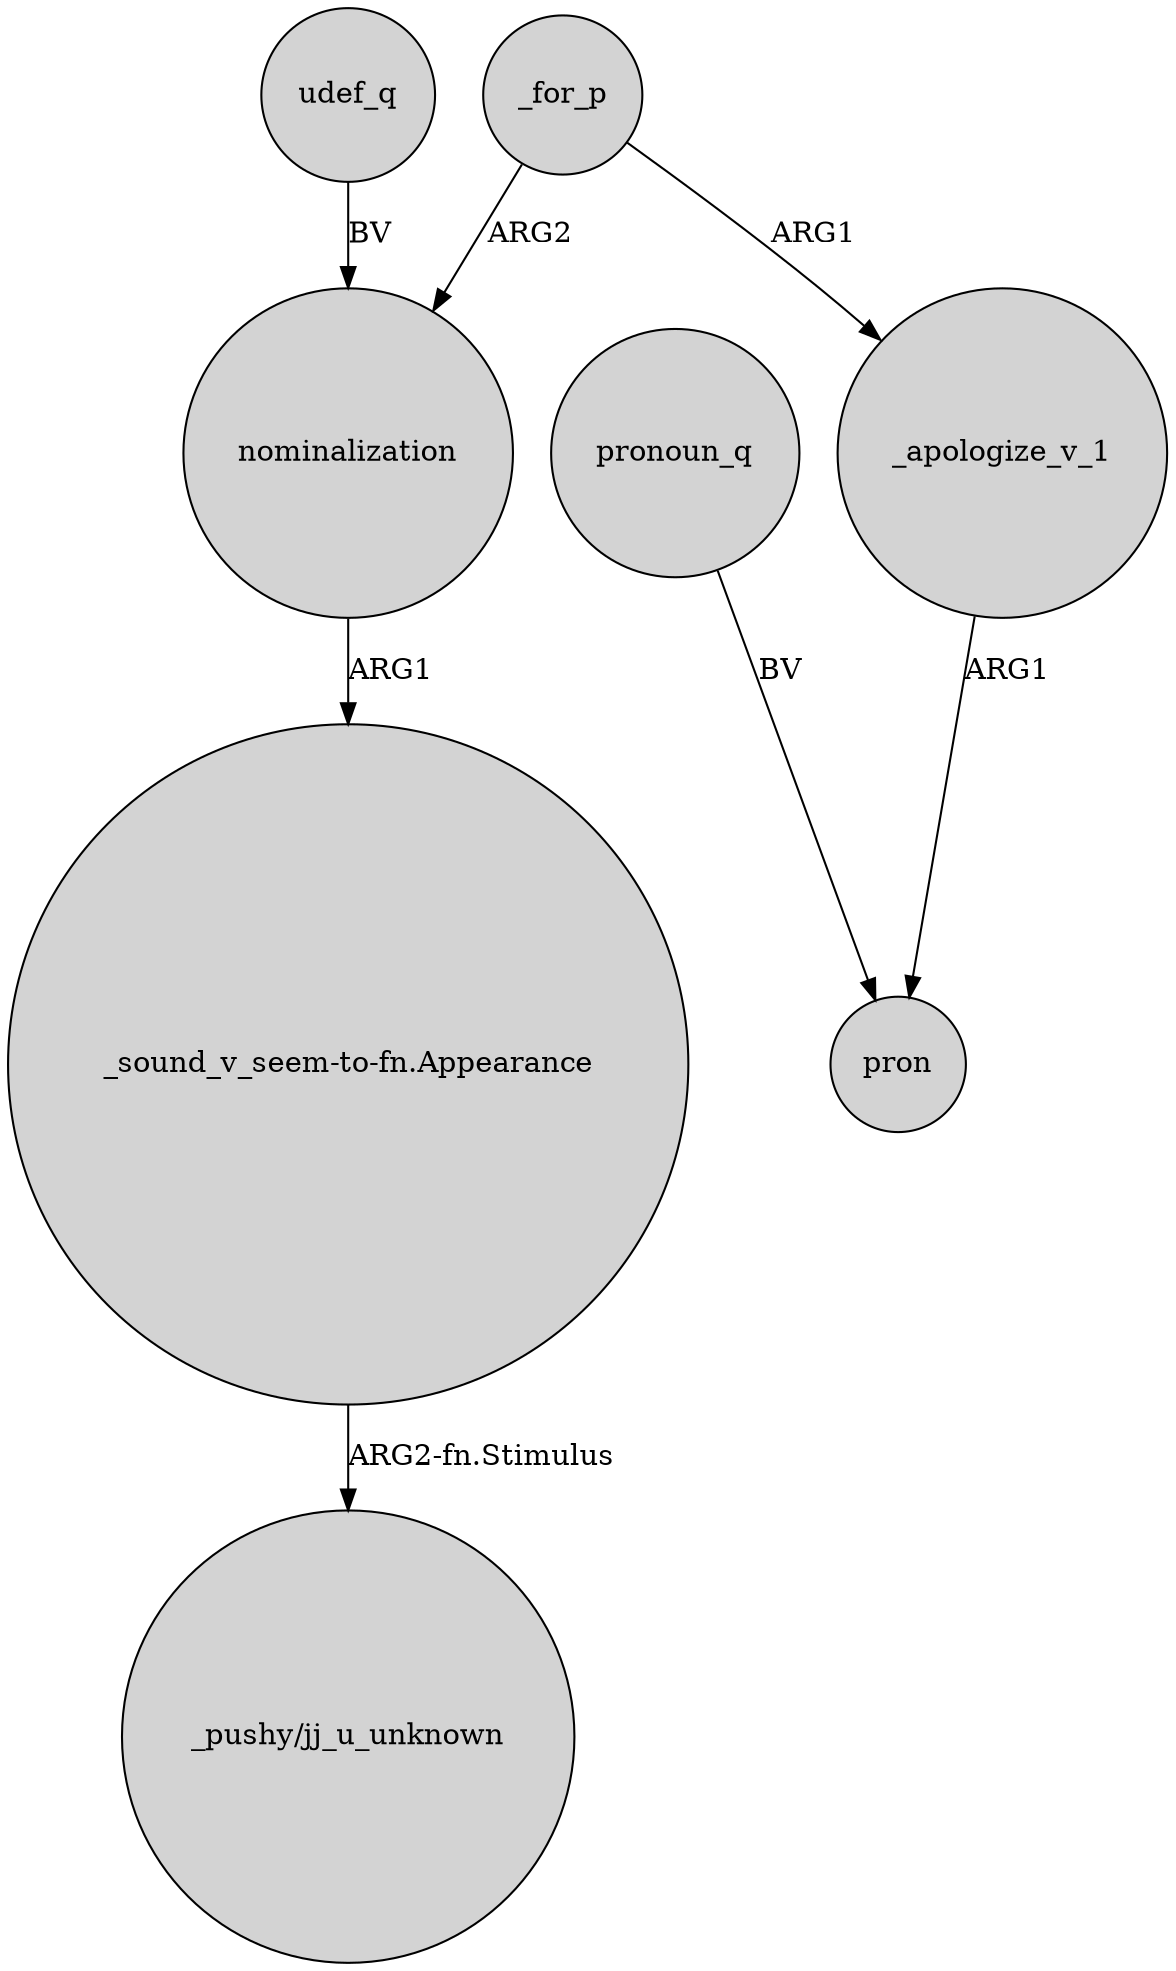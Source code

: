 digraph {
	node [shape=circle style=filled]
	_for_p -> nominalization [label=ARG2]
	_for_p -> _apologize_v_1 [label=ARG1]
	_apologize_v_1 -> pron [label=ARG1]
	nominalization -> "_sound_v_seem-to-fn.Appearance" [label=ARG1]
	"_sound_v_seem-to-fn.Appearance" -> "_pushy/jj_u_unknown" [label="ARG2-fn.Stimulus"]
	udef_q -> nominalization [label=BV]
	pronoun_q -> pron [label=BV]
}
